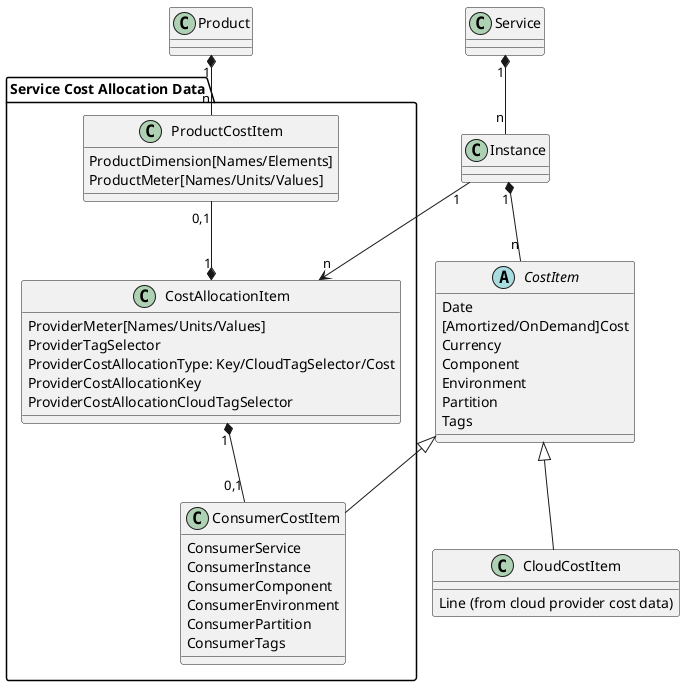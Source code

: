 @startuml

class Product

class Service

class Instance
Instance "n" -up-* "1" Service

abstract CostItem {
Date
[Amortized/OnDemand]Cost
Currency
Component
Environment
Partition
Tags
}
Instance "1" *-- "n" CostItem

package "Service Cost Allocation Data" as CostAllocationCSV {

class CostAllocationItem {
ProviderMeter[Names/Units/Values]
ProviderTagSelector
ProviderCostAllocationType: Key/CloudTagSelector/Cost
ProviderCostAllocationKey
ProviderCostAllocationCloudTagSelector
}

class ProductCostItem {
ProductDimension[Names/Elements]
ProductMeter[Names/Units/Values]
}

class ConsumerCostItem {
ConsumerService
ConsumerInstance
ConsumerComponent
ConsumerEnvironment
ConsumerPartition
ConsumerTags
}
}
Instance "1"--> "n" CostAllocationItem

ConsumerCostItem =up=|> CostItem
CostAllocationItem "1" *-down- "0,1" ConsumerCostItem

ProductCostItem "0,1" -down-* "1" CostAllocationItem
ProductCostItem "n"-up-* "1" Product

class CloudCostItem {
Line (from cloud provider cost data)
}
CloudCostItem =up=|> CostItem

@enduml
